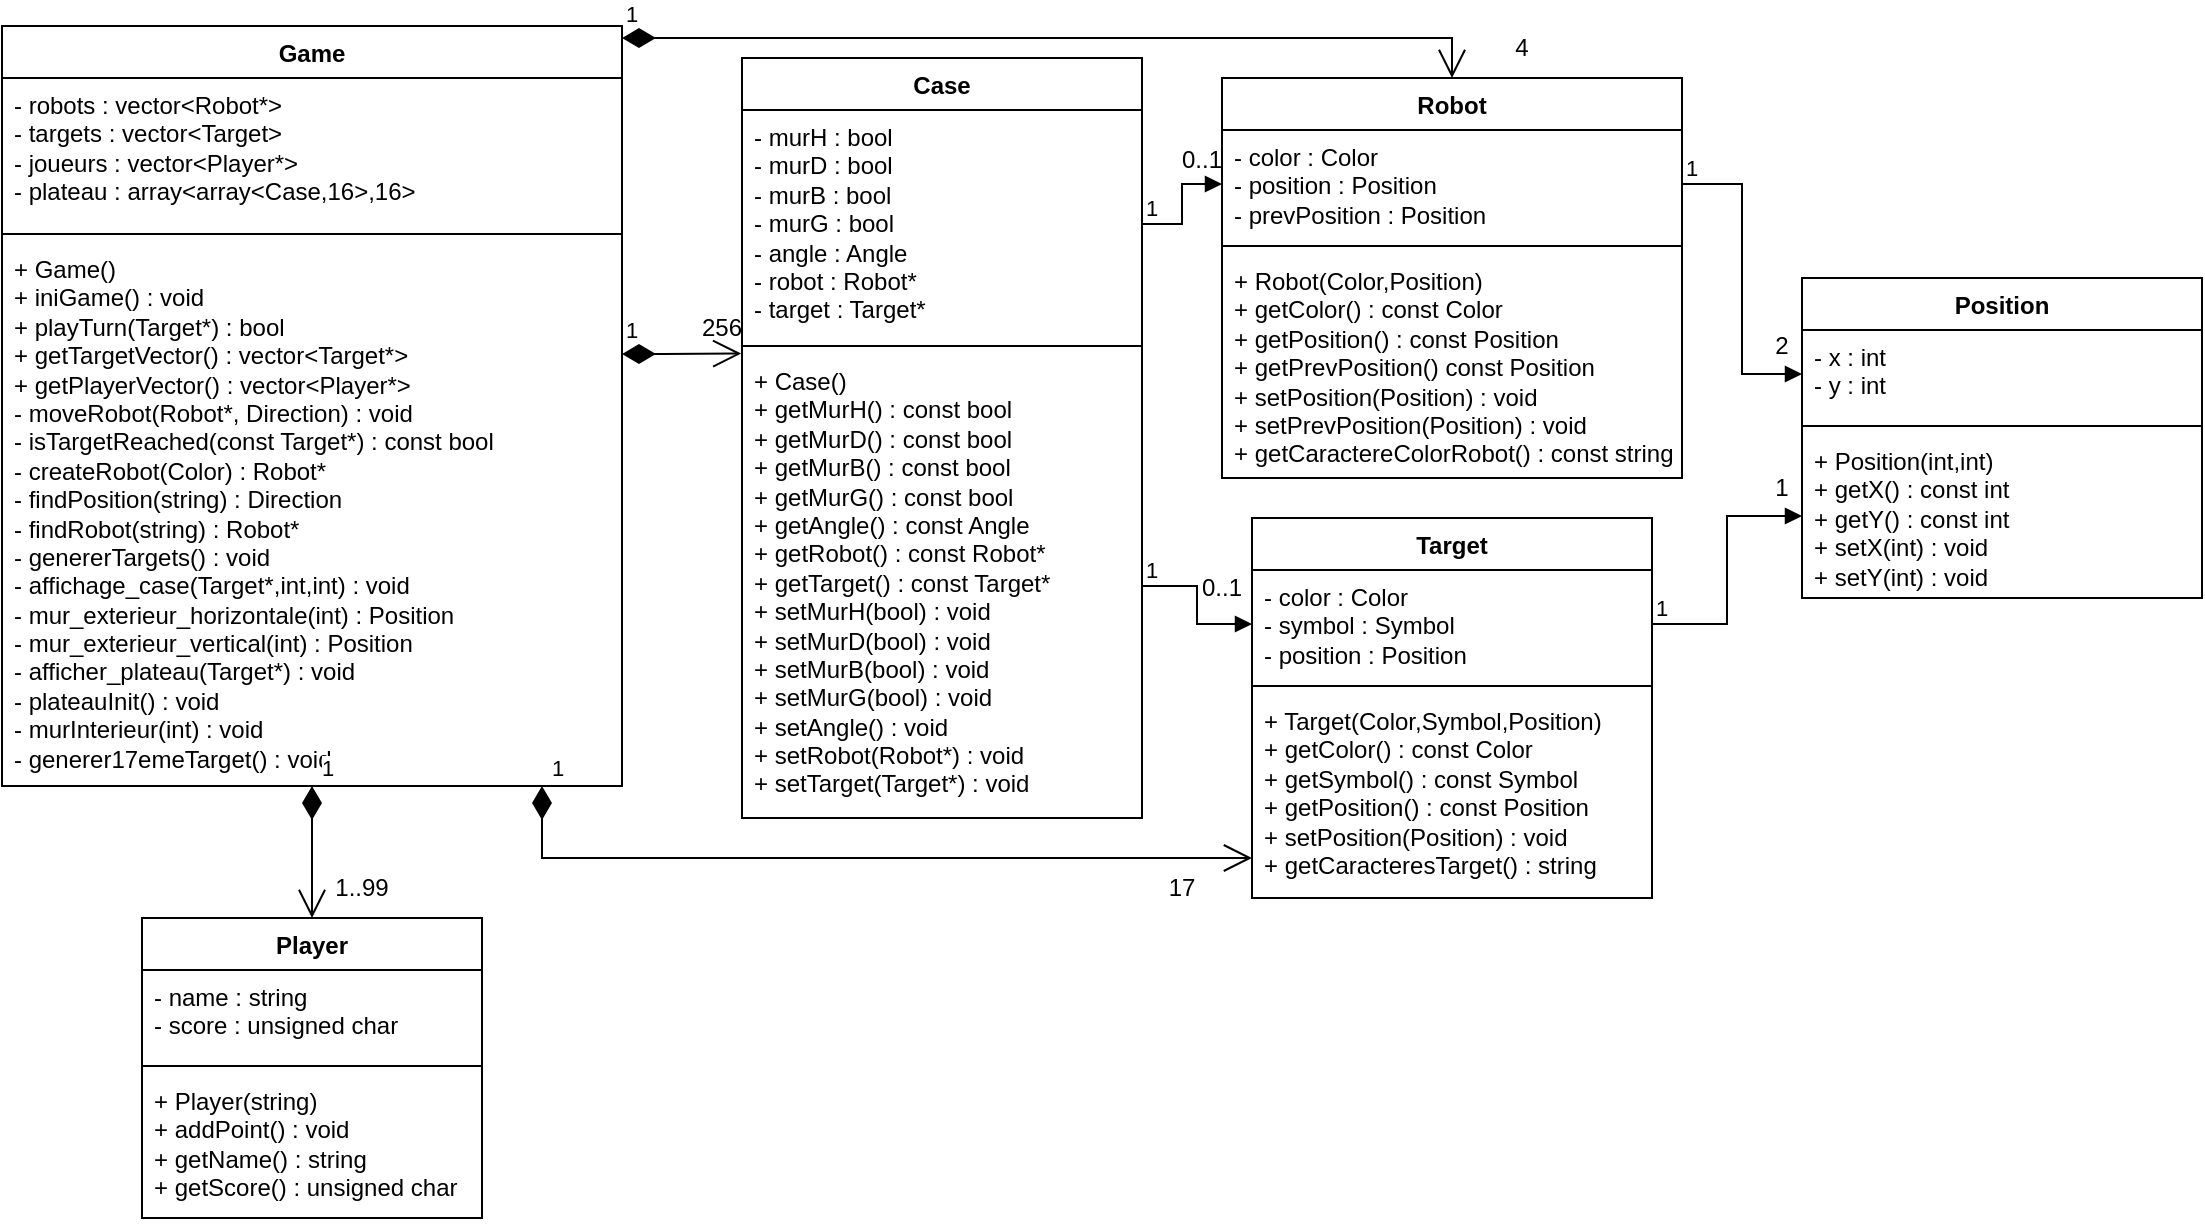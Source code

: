 <mxfile version="21.4.0" type="google">
  <diagram id="C5RBs43oDa-KdzZeNtuy" name="Page-1">
    <mxGraphModel grid="1" page="1" gridSize="10" guides="1" tooltips="1" connect="1" arrows="1" fold="1" pageScale="1" pageWidth="1169" pageHeight="827" math="0" shadow="0">
      <root>
        <mxCell id="WIyWlLk6GJQsqaUBKTNV-0" />
        <mxCell id="WIyWlLk6GJQsqaUBKTNV-1" parent="WIyWlLk6GJQsqaUBKTNV-0" />
        <mxCell id="MobqElanT4u2bh0McmPY-1" value="Robot" style="swimlane;fontStyle=1;align=center;verticalAlign=top;childLayout=stackLayout;horizontal=1;startSize=26;horizontalStack=0;resizeParent=1;resizeParentMax=0;resizeLast=0;collapsible=1;marginBottom=0;whiteSpace=wrap;html=1;" vertex="1" parent="WIyWlLk6GJQsqaUBKTNV-1">
          <mxGeometry x="620" y="50" width="230" height="200" as="geometry" />
        </mxCell>
        <mxCell id="MobqElanT4u2bh0McmPY-2" value="&lt;div&gt;- color : Color&lt;br&gt;&lt;/div&gt;&lt;div&gt;- position : Position&lt;br&gt;&lt;/div&gt;&lt;div&gt;- prevPosition : Position&lt;br&gt;&lt;/div&gt;" style="text;strokeColor=none;fillColor=none;align=left;verticalAlign=top;spacingLeft=4;spacingRight=4;overflow=hidden;rotatable=0;points=[[0,0.5],[1,0.5]];portConstraint=eastwest;whiteSpace=wrap;html=1;" vertex="1" parent="MobqElanT4u2bh0McmPY-1">
          <mxGeometry y="26" width="230" height="54" as="geometry" />
        </mxCell>
        <mxCell id="MobqElanT4u2bh0McmPY-3" value="" style="line;strokeWidth=1;fillColor=none;align=left;verticalAlign=middle;spacingTop=-1;spacingLeft=3;spacingRight=3;rotatable=0;labelPosition=right;points=[];portConstraint=eastwest;strokeColor=inherit;" vertex="1" parent="MobqElanT4u2bh0McmPY-1">
          <mxGeometry y="80" width="230" height="8" as="geometry" />
        </mxCell>
        <mxCell id="MobqElanT4u2bh0McmPY-4" value="&lt;div&gt;+ Robot(Color,Position)&lt;/div&gt;&lt;div&gt;+ getColor() : const Color&lt;/div&gt;&lt;div&gt;+ getPosition() : const Position&lt;/div&gt;&lt;div&gt;+ getPrevPosition() const Position&lt;br&gt;&lt;/div&gt;&lt;div&gt;+ setPosition(Position) : void&lt;/div&gt;&lt;div&gt;+ setPrevPosition(Position) : void&lt;/div&gt;&lt;div&gt;+ getCaractereColorRobot() : const string&lt;br&gt;&lt;/div&gt;" style="text;strokeColor=none;fillColor=none;align=left;verticalAlign=top;spacingLeft=4;spacingRight=4;overflow=hidden;rotatable=0;points=[[0,0.5],[1,0.5]];portConstraint=eastwest;whiteSpace=wrap;html=1;" vertex="1" parent="MobqElanT4u2bh0McmPY-1">
          <mxGeometry y="88" width="230" height="112" as="geometry" />
        </mxCell>
        <mxCell id="MobqElanT4u2bh0McmPY-10" value="Target" style="swimlane;fontStyle=1;align=center;verticalAlign=top;childLayout=stackLayout;horizontal=1;startSize=26;horizontalStack=0;resizeParent=1;resizeParentMax=0;resizeLast=0;collapsible=1;marginBottom=0;whiteSpace=wrap;html=1;" vertex="1" parent="WIyWlLk6GJQsqaUBKTNV-1">
          <mxGeometry x="635" y="270" width="200" height="190" as="geometry" />
        </mxCell>
        <mxCell id="MobqElanT4u2bh0McmPY-11" value="&lt;div&gt;- color : Color&lt;br&gt;&lt;/div&gt;&lt;div&gt;- symbol : Symbol&lt;br&gt;&lt;/div&gt;&lt;div&gt;- position : Position&lt;br&gt;&lt;/div&gt;" style="text;strokeColor=none;fillColor=none;align=left;verticalAlign=top;spacingLeft=4;spacingRight=4;overflow=hidden;rotatable=0;points=[[0,0.5],[1,0.5]];portConstraint=eastwest;whiteSpace=wrap;html=1;" vertex="1" parent="MobqElanT4u2bh0McmPY-10">
          <mxGeometry y="26" width="200" height="54" as="geometry" />
        </mxCell>
        <mxCell id="MobqElanT4u2bh0McmPY-12" value="" style="line;strokeWidth=1;fillColor=none;align=left;verticalAlign=middle;spacingTop=-1;spacingLeft=3;spacingRight=3;rotatable=0;labelPosition=right;points=[];portConstraint=eastwest;strokeColor=inherit;" vertex="1" parent="MobqElanT4u2bh0McmPY-10">
          <mxGeometry y="80" width="200" height="8" as="geometry" />
        </mxCell>
        <mxCell id="MobqElanT4u2bh0McmPY-13" value="&lt;div&gt;+ Target(Color,Symbol,Position)&lt;br&gt;&lt;/div&gt;&lt;div&gt;+ getColor() : const Color&lt;br&gt;&lt;/div&gt;&lt;div&gt;+ getSymbol() : const Symbol&lt;/div&gt;&lt;div&gt;+ getPosition() : const Position&lt;/div&gt;&lt;div&gt;+ setPosition(Position) : void&lt;/div&gt;&lt;div&gt;+ getCaracteresTarget() : string&lt;br&gt;&lt;/div&gt;" style="text;strokeColor=none;fillColor=none;align=left;verticalAlign=top;spacingLeft=4;spacingRight=4;overflow=hidden;rotatable=0;points=[[0,0.5],[1,0.5]];portConstraint=eastwest;whiteSpace=wrap;html=1;" vertex="1" parent="MobqElanT4u2bh0McmPY-10">
          <mxGeometry y="88" width="200" height="102" as="geometry" />
        </mxCell>
        <mxCell id="ry7El4SxuFe_SCfdZ8RD-0" value="Player" style="swimlane;fontStyle=1;align=center;verticalAlign=top;childLayout=stackLayout;horizontal=1;startSize=26;horizontalStack=0;resizeParent=1;resizeParentMax=0;resizeLast=0;collapsible=1;marginBottom=0;whiteSpace=wrap;html=1;" vertex="1" parent="WIyWlLk6GJQsqaUBKTNV-1">
          <mxGeometry x="80" y="470" width="170" height="150" as="geometry" />
        </mxCell>
        <mxCell id="ry7El4SxuFe_SCfdZ8RD-1" value="&lt;div&gt;- name : string&lt;br&gt;&lt;/div&gt;&lt;div&gt;- score : unsigned char&lt;/div&gt;" style="text;strokeColor=none;fillColor=none;align=left;verticalAlign=top;spacingLeft=4;spacingRight=4;overflow=hidden;rotatable=0;points=[[0,0.5],[1,0.5]];portConstraint=eastwest;whiteSpace=wrap;html=1;" vertex="1" parent="ry7El4SxuFe_SCfdZ8RD-0">
          <mxGeometry y="26" width="170" height="44" as="geometry" />
        </mxCell>
        <mxCell id="ry7El4SxuFe_SCfdZ8RD-2" value="" style="line;strokeWidth=1;fillColor=none;align=left;verticalAlign=middle;spacingTop=-1;spacingLeft=3;spacingRight=3;rotatable=0;labelPosition=right;points=[];portConstraint=eastwest;strokeColor=inherit;" vertex="1" parent="ry7El4SxuFe_SCfdZ8RD-0">
          <mxGeometry y="70" width="170" height="8" as="geometry" />
        </mxCell>
        <mxCell id="ry7El4SxuFe_SCfdZ8RD-3" value="&lt;div&gt;+ Player(string)&lt;br&gt;&lt;/div&gt;&lt;div&gt;+ addPoint() : void&lt;/div&gt;&lt;div&gt;+ getName() : string&lt;br&gt;&lt;/div&gt;&lt;div&gt;+ getScore() : unsigned char&lt;/div&gt;" style="text;strokeColor=none;fillColor=none;align=left;verticalAlign=top;spacingLeft=4;spacingRight=4;overflow=hidden;rotatable=0;points=[[0,0.5],[1,0.5]];portConstraint=eastwest;whiteSpace=wrap;html=1;" vertex="1" parent="ry7El4SxuFe_SCfdZ8RD-0">
          <mxGeometry y="78" width="170" height="72" as="geometry" />
        </mxCell>
        <mxCell id="ZWldEJ41fTnFAPUbfyZl-0" value="Case" style="swimlane;fontStyle=1;align=center;verticalAlign=top;childLayout=stackLayout;horizontal=1;startSize=26;horizontalStack=0;resizeParent=1;resizeParentMax=0;resizeLast=0;collapsible=1;marginBottom=0;whiteSpace=wrap;html=1;" vertex="1" parent="WIyWlLk6GJQsqaUBKTNV-1">
          <mxGeometry x="380" y="40" width="200" height="380" as="geometry" />
        </mxCell>
        <mxCell id="ZWldEJ41fTnFAPUbfyZl-1" value="&lt;div&gt;- murH : bool&lt;/div&gt;&lt;div&gt;- murD : bool&lt;/div&gt;&lt;div&gt;- murB : bool&lt;/div&gt;&lt;div&gt;- murG : bool&lt;/div&gt;&lt;div&gt;- angle : Angle&lt;br&gt;&lt;/div&gt;&lt;div&gt;- robot : Robot*&lt;br&gt;&lt;/div&gt;&lt;div&gt;- target : Target*&lt;br&gt;&lt;/div&gt;" style="text;strokeColor=none;fillColor=none;align=left;verticalAlign=top;spacingLeft=4;spacingRight=4;overflow=hidden;rotatable=0;points=[[0,0.5],[1,0.5]];portConstraint=eastwest;whiteSpace=wrap;html=1;" vertex="1" parent="ZWldEJ41fTnFAPUbfyZl-0">
          <mxGeometry y="26" width="200" height="114" as="geometry" />
        </mxCell>
        <mxCell id="ZWldEJ41fTnFAPUbfyZl-2" value="" style="line;strokeWidth=1;fillColor=none;align=left;verticalAlign=middle;spacingTop=-1;spacingLeft=3;spacingRight=3;rotatable=0;labelPosition=right;points=[];portConstraint=eastwest;strokeColor=inherit;" vertex="1" parent="ZWldEJ41fTnFAPUbfyZl-0">
          <mxGeometry y="140" width="200" height="8" as="geometry" />
        </mxCell>
        <mxCell id="ZWldEJ41fTnFAPUbfyZl-3" value="&lt;div&gt;+ Case()&lt;br&gt;&lt;/div&gt;&lt;div&gt;+ getMurH() : const bool&lt;/div&gt;&lt;div&gt;+ getMurD() : const bool&lt;/div&gt;&lt;div&gt;+ getMurB() : const bool&lt;/div&gt;&lt;div&gt;+ getMurG() : const bool&lt;br&gt;&lt;/div&gt;&lt;div&gt;+ getAngle() : const Angle&lt;/div&gt;&lt;div&gt;+ getRobot() : const Robot*&lt;/div&gt;&lt;div&gt;+ getTarget() : const Target*&lt;/div&gt;&lt;div&gt;+ setMurH(bool) : void&lt;/div&gt;&lt;div&gt;+ setMurD(bool) : void&lt;/div&gt;&lt;div&gt;+ setMurB(bool) : void&lt;/div&gt;&lt;div&gt;+ setMurG(bool) : void&lt;/div&gt;&lt;div&gt;+ setAngle() : void&lt;/div&gt;&lt;div&gt;+ setRobot(Robot*) : void&lt;/div&gt;&lt;div&gt;+ setTarget(Target*) : void&lt;br&gt;&lt;/div&gt;" style="text;strokeColor=none;fillColor=none;align=left;verticalAlign=top;spacingLeft=4;spacingRight=4;overflow=hidden;rotatable=0;points=[[0,0.5],[1,0.5]];portConstraint=eastwest;whiteSpace=wrap;html=1;" vertex="1" parent="ZWldEJ41fTnFAPUbfyZl-0">
          <mxGeometry y="148" width="200" height="232" as="geometry" />
        </mxCell>
        <mxCell id="ZWldEJ41fTnFAPUbfyZl-4" value="Position" style="swimlane;fontStyle=1;align=center;verticalAlign=top;childLayout=stackLayout;horizontal=1;startSize=26;horizontalStack=0;resizeParent=1;resizeParentMax=0;resizeLast=0;collapsible=1;marginBottom=0;whiteSpace=wrap;html=1;" vertex="1" parent="WIyWlLk6GJQsqaUBKTNV-1">
          <mxGeometry x="910" y="150" width="200" height="160" as="geometry" />
        </mxCell>
        <mxCell id="ZWldEJ41fTnFAPUbfyZl-5" value="&lt;div&gt;- x : int&lt;br&gt;&lt;/div&gt;&lt;div&gt;- y : int&lt;br&gt;&lt;/div&gt;" style="text;strokeColor=none;fillColor=none;align=left;verticalAlign=top;spacingLeft=4;spacingRight=4;overflow=hidden;rotatable=0;points=[[0,0.5],[1,0.5]];portConstraint=eastwest;whiteSpace=wrap;html=1;" vertex="1" parent="ZWldEJ41fTnFAPUbfyZl-4">
          <mxGeometry y="26" width="200" height="44" as="geometry" />
        </mxCell>
        <mxCell id="ZWldEJ41fTnFAPUbfyZl-6" value="" style="line;strokeWidth=1;fillColor=none;align=left;verticalAlign=middle;spacingTop=-1;spacingLeft=3;spacingRight=3;rotatable=0;labelPosition=right;points=[];portConstraint=eastwest;strokeColor=inherit;" vertex="1" parent="ZWldEJ41fTnFAPUbfyZl-4">
          <mxGeometry y="70" width="200" height="8" as="geometry" />
        </mxCell>
        <mxCell id="ZWldEJ41fTnFAPUbfyZl-7" value="&lt;div&gt;+ Position(int,int)&lt;br&gt;&lt;/div&gt;&lt;div&gt;+ getX() : const int&lt;br&gt;&lt;/div&gt;&lt;div&gt;+ getY() : const int&lt;/div&gt;&lt;div&gt;+ setX(int) : void&lt;/div&gt;&lt;div&gt;+ setY(int) : void&lt;br&gt;&lt;/div&gt;" style="text;strokeColor=none;fillColor=none;align=left;verticalAlign=top;spacingLeft=4;spacingRight=4;overflow=hidden;rotatable=0;points=[[0,0.5],[1,0.5]];portConstraint=eastwest;whiteSpace=wrap;html=1;" vertex="1" parent="ZWldEJ41fTnFAPUbfyZl-4">
          <mxGeometry y="78" width="200" height="82" as="geometry" />
        </mxCell>
        <mxCell id="ZWldEJ41fTnFAPUbfyZl-8" value="Game" style="swimlane;fontStyle=1;align=center;verticalAlign=top;childLayout=stackLayout;horizontal=1;startSize=26;horizontalStack=0;resizeParent=1;resizeParentMax=0;resizeLast=0;collapsible=1;marginBottom=0;whiteSpace=wrap;html=1;" vertex="1" parent="WIyWlLk6GJQsqaUBKTNV-1">
          <mxGeometry x="10" y="24" width="310" height="380" as="geometry" />
        </mxCell>
        <mxCell id="ZWldEJ41fTnFAPUbfyZl-9" value="&lt;div&gt;- robots : vector&amp;lt;Robot*&amp;gt;&lt;br&gt;&lt;/div&gt;&lt;div&gt;- targets : vector&amp;lt;Target&amp;gt;&lt;br&gt;&lt;/div&gt;&lt;div&gt;- joueurs : vector&amp;lt;Player*&amp;gt;&lt;br&gt;&lt;/div&gt;&lt;div&gt;- plateau : array&amp;lt;array&amp;lt;Case,16&amp;gt;,16&amp;gt;&lt;/div&gt;" style="text;strokeColor=none;fillColor=none;align=left;verticalAlign=top;spacingLeft=4;spacingRight=4;overflow=hidden;rotatable=0;points=[[0,0.5],[1,0.5]];portConstraint=eastwest;whiteSpace=wrap;html=1;" vertex="1" parent="ZWldEJ41fTnFAPUbfyZl-8">
          <mxGeometry y="26" width="310" height="74" as="geometry" />
        </mxCell>
        <mxCell id="ZWldEJ41fTnFAPUbfyZl-10" value="" style="line;strokeWidth=1;fillColor=none;align=left;verticalAlign=middle;spacingTop=-1;spacingLeft=3;spacingRight=3;rotatable=0;labelPosition=right;points=[];portConstraint=eastwest;strokeColor=inherit;" vertex="1" parent="ZWldEJ41fTnFAPUbfyZl-8">
          <mxGeometry y="100" width="310" height="8" as="geometry" />
        </mxCell>
        <mxCell id="ZWldEJ41fTnFAPUbfyZl-11" value="&lt;div&gt;+ Game()&lt;br&gt;&lt;/div&gt;&lt;div&gt;+ iniGame() : void&lt;br&gt;&lt;/div&gt;&lt;div&gt;+ playTurn(Target*) : bool&lt;/div&gt;&lt;div&gt;+ getTargetVector() : vector&amp;lt;Target*&amp;gt;&lt;/div&gt;&lt;div&gt;+ getPlayerVector() : vector&amp;lt;Player*&amp;gt;&lt;br&gt;&lt;/div&gt;&lt;div&gt;- moveRobot(Robot*, Direction) : void&lt;/div&gt;&lt;div&gt;- isTargetReached(const Target*) : const bool&lt;/div&gt;&lt;div&gt;- createRobot(Color) : Robot*&lt;br&gt;&lt;/div&gt;&lt;div&gt;- findPosition(string) : Direction&lt;/div&gt;&lt;div&gt;- findRobot(string) : Robot*&lt;/div&gt;&lt;div&gt;- genererTargets() : void&lt;/div&gt;&lt;div&gt;- affichage_case(Target*,int,int) : void&lt;/div&gt;&lt;div&gt;- mur_exterieur_horizontale(int) : Position&lt;/div&gt;&lt;div&gt;- mur_exterieur_vertical(int) : Position&lt;/div&gt;&lt;div&gt;- afficher_plateau(Target*) : void&lt;/div&gt;&lt;div&gt;- plateauInit() : void&lt;/div&gt;&lt;div&gt;- murInterieur(int) : void&lt;/div&gt;&lt;div&gt;- generer17emeTarget() : void&lt;br&gt;&lt;/div&gt;" style="text;strokeColor=none;fillColor=none;align=left;verticalAlign=top;spacingLeft=4;spacingRight=4;overflow=hidden;rotatable=0;points=[[0,0.5],[1,0.5]];portConstraint=eastwest;whiteSpace=wrap;html=1;" vertex="1" parent="ZWldEJ41fTnFAPUbfyZl-8">
          <mxGeometry y="108" width="310" height="272" as="geometry" />
        </mxCell>
        <mxCell id="ZWldEJ41fTnFAPUbfyZl-12" value="1" style="endArrow=open;html=1;endSize=12;startArrow=diamondThin;startSize=14;startFill=1;edgeStyle=orthogonalEdgeStyle;align=left;verticalAlign=bottom;rounded=0;entryX=0.5;entryY=0;entryDx=0;entryDy=0;" edge="1" parent="WIyWlLk6GJQsqaUBKTNV-1" source="ZWldEJ41fTnFAPUbfyZl-8" target="MobqElanT4u2bh0McmPY-1">
          <mxGeometry x="-1" y="3" relative="1" as="geometry">
            <mxPoint x="520" y="310" as="sourcePoint" />
            <mxPoint x="680" y="310" as="targetPoint" />
            <Array as="points">
              <mxPoint x="735" y="30" />
            </Array>
          </mxGeometry>
        </mxCell>
        <mxCell id="ZWldEJ41fTnFAPUbfyZl-14" value="4" style="text;html=1;strokeColor=none;fillColor=none;align=center;verticalAlign=middle;whiteSpace=wrap;rounded=0;" vertex="1" parent="WIyWlLk6GJQsqaUBKTNV-1">
          <mxGeometry x="740" y="20" width="60" height="30" as="geometry" />
        </mxCell>
        <mxCell id="ZWldEJ41fTnFAPUbfyZl-15" value="1" style="endArrow=open;html=1;endSize=12;startArrow=diamondThin;startSize=14;startFill=1;edgeStyle=orthogonalEdgeStyle;align=left;verticalAlign=bottom;rounded=0;" edge="1" parent="WIyWlLk6GJQsqaUBKTNV-1" source="ZWldEJ41fTnFAPUbfyZl-8" target="MobqElanT4u2bh0McmPY-10">
          <mxGeometry x="-1" y="3" relative="1" as="geometry">
            <mxPoint x="520" y="250" as="sourcePoint" />
            <mxPoint x="600" y="440" as="targetPoint" />
            <Array as="points">
              <mxPoint x="280" y="440" />
              <mxPoint x="735" y="440" />
            </Array>
          </mxGeometry>
        </mxCell>
        <mxCell id="ZWldEJ41fTnFAPUbfyZl-20" value="17" style="text;html=1;strokeColor=none;fillColor=none;align=center;verticalAlign=middle;whiteSpace=wrap;rounded=0;" vertex="1" parent="WIyWlLk6GJQsqaUBKTNV-1">
          <mxGeometry x="570" y="440" width="60" height="30" as="geometry" />
        </mxCell>
        <mxCell id="ZWldEJ41fTnFAPUbfyZl-21" value="1" style="endArrow=open;html=1;endSize=12;startArrow=diamondThin;startSize=14;startFill=1;edgeStyle=orthogonalEdgeStyle;align=left;verticalAlign=bottom;rounded=0;" edge="1" parent="WIyWlLk6GJQsqaUBKTNV-1" source="ZWldEJ41fTnFAPUbfyZl-8" target="ry7El4SxuFe_SCfdZ8RD-0">
          <mxGeometry x="-1" y="3" relative="1" as="geometry">
            <mxPoint x="520" y="250" as="sourcePoint" />
            <mxPoint x="680" y="250" as="targetPoint" />
          </mxGeometry>
        </mxCell>
        <mxCell id="ZWldEJ41fTnFAPUbfyZl-22" value="1..99" style="text;html=1;strokeColor=none;fillColor=none;align=center;verticalAlign=middle;whiteSpace=wrap;rounded=0;" vertex="1" parent="WIyWlLk6GJQsqaUBKTNV-1">
          <mxGeometry x="160" y="440" width="60" height="30" as="geometry" />
        </mxCell>
        <mxCell id="ZWldEJ41fTnFAPUbfyZl-23" value="1" style="endArrow=open;html=1;endSize=12;startArrow=diamondThin;startSize=14;startFill=1;edgeStyle=orthogonalEdgeStyle;align=left;verticalAlign=bottom;rounded=0;entryX=-0.002;entryY=-0.001;entryDx=0;entryDy=0;entryPerimeter=0;" edge="1" parent="WIyWlLk6GJQsqaUBKTNV-1" source="ZWldEJ41fTnFAPUbfyZl-8" target="ZWldEJ41fTnFAPUbfyZl-3">
          <mxGeometry x="-1" y="3" relative="1" as="geometry">
            <mxPoint x="520" y="250" as="sourcePoint" />
            <mxPoint x="680" y="250" as="targetPoint" />
            <Array as="points">
              <mxPoint x="340" y="188" />
              <mxPoint x="340" y="188" />
            </Array>
          </mxGeometry>
        </mxCell>
        <mxCell id="ZWldEJ41fTnFAPUbfyZl-26" value="256" style="text;html=1;strokeColor=none;fillColor=none;align=center;verticalAlign=middle;whiteSpace=wrap;rounded=0;" vertex="1" parent="WIyWlLk6GJQsqaUBKTNV-1">
          <mxGeometry x="340" y="160" width="60" height="30" as="geometry" />
        </mxCell>
        <mxCell id="ZWldEJ41fTnFAPUbfyZl-27" value="" style="endArrow=block;endFill=1;html=1;edgeStyle=orthogonalEdgeStyle;align=left;verticalAlign=top;rounded=0;exitX=1;exitY=0.5;exitDx=0;exitDy=0;entryX=0;entryY=0.5;entryDx=0;entryDy=0;" edge="1" parent="WIyWlLk6GJQsqaUBKTNV-1" source="ZWldEJ41fTnFAPUbfyZl-3" target="MobqElanT4u2bh0McmPY-11">
          <mxGeometry x="-1" relative="1" as="geometry">
            <mxPoint x="340" y="490" as="sourcePoint" />
            <mxPoint x="500" y="490" as="targetPoint" />
          </mxGeometry>
        </mxCell>
        <mxCell id="ZWldEJ41fTnFAPUbfyZl-28" value="1" style="edgeLabel;resizable=0;html=1;align=left;verticalAlign=bottom;" connectable="0" vertex="1" parent="ZWldEJ41fTnFAPUbfyZl-27">
          <mxGeometry x="-1" relative="1" as="geometry" />
        </mxCell>
        <mxCell id="ZWldEJ41fTnFAPUbfyZl-29" value="0..1" style="text;html=1;strokeColor=none;fillColor=none;align=center;verticalAlign=middle;whiteSpace=wrap;rounded=0;" vertex="1" parent="WIyWlLk6GJQsqaUBKTNV-1">
          <mxGeometry x="590" y="290" width="60" height="30" as="geometry" />
        </mxCell>
        <mxCell id="ZWldEJ41fTnFAPUbfyZl-30" value="" style="endArrow=block;endFill=1;html=1;edgeStyle=orthogonalEdgeStyle;align=left;verticalAlign=top;rounded=0;exitX=1;exitY=0.5;exitDx=0;exitDy=0;entryX=0;entryY=0.5;entryDx=0;entryDy=0;" edge="1" parent="WIyWlLk6GJQsqaUBKTNV-1" source="ZWldEJ41fTnFAPUbfyZl-1" target="MobqElanT4u2bh0McmPY-2">
          <mxGeometry x="-1" relative="1" as="geometry">
            <mxPoint x="520" y="250" as="sourcePoint" />
            <mxPoint x="680" y="250" as="targetPoint" />
          </mxGeometry>
        </mxCell>
        <mxCell id="ZWldEJ41fTnFAPUbfyZl-31" value="1" style="edgeLabel;resizable=0;html=1;align=left;verticalAlign=bottom;" connectable="0" vertex="1" parent="ZWldEJ41fTnFAPUbfyZl-30">
          <mxGeometry x="-1" relative="1" as="geometry" />
        </mxCell>
        <mxCell id="ZWldEJ41fTnFAPUbfyZl-32" value="0..1" style="text;html=1;strokeColor=none;fillColor=none;align=center;verticalAlign=middle;whiteSpace=wrap;rounded=0;" vertex="1" parent="WIyWlLk6GJQsqaUBKTNV-1">
          <mxGeometry x="580" y="76" width="60" height="30" as="geometry" />
        </mxCell>
        <mxCell id="ZWldEJ41fTnFAPUbfyZl-33" value="" style="endArrow=block;endFill=1;html=1;edgeStyle=orthogonalEdgeStyle;align=left;verticalAlign=top;rounded=0;exitX=1;exitY=0.5;exitDx=0;exitDy=0;entryX=0;entryY=0.5;entryDx=0;entryDy=0;" edge="1" parent="WIyWlLk6GJQsqaUBKTNV-1" source="MobqElanT4u2bh0McmPY-11" target="ZWldEJ41fTnFAPUbfyZl-7">
          <mxGeometry x="-1" relative="1" as="geometry">
            <mxPoint x="970" y="360" as="sourcePoint" />
            <mxPoint x="1130" y="360" as="targetPoint" />
          </mxGeometry>
        </mxCell>
        <mxCell id="ZWldEJ41fTnFAPUbfyZl-34" value="1" style="edgeLabel;resizable=0;html=1;align=left;verticalAlign=bottom;" connectable="0" vertex="1" parent="ZWldEJ41fTnFAPUbfyZl-33">
          <mxGeometry x="-1" relative="1" as="geometry" />
        </mxCell>
        <mxCell id="ZWldEJ41fTnFAPUbfyZl-35" value="" style="endArrow=block;endFill=1;html=1;edgeStyle=orthogonalEdgeStyle;align=left;verticalAlign=top;rounded=0;exitX=1;exitY=0.5;exitDx=0;exitDy=0;entryX=0;entryY=0.5;entryDx=0;entryDy=0;" edge="1" parent="WIyWlLk6GJQsqaUBKTNV-1" source="MobqElanT4u2bh0McmPY-2" target="ZWldEJ41fTnFAPUbfyZl-5">
          <mxGeometry x="-1" relative="1" as="geometry">
            <mxPoint x="920" y="60" as="sourcePoint" />
            <mxPoint x="1080" y="60" as="targetPoint" />
          </mxGeometry>
        </mxCell>
        <mxCell id="ZWldEJ41fTnFAPUbfyZl-36" value="1" style="edgeLabel;resizable=0;html=1;align=left;verticalAlign=bottom;" connectable="0" vertex="1" parent="ZWldEJ41fTnFAPUbfyZl-35">
          <mxGeometry x="-1" relative="1" as="geometry" />
        </mxCell>
        <mxCell id="ZWldEJ41fTnFAPUbfyZl-37" value="2" style="text;html=1;strokeColor=none;fillColor=none;align=center;verticalAlign=middle;whiteSpace=wrap;rounded=0;" vertex="1" parent="WIyWlLk6GJQsqaUBKTNV-1">
          <mxGeometry x="870" y="169" width="60" height="30" as="geometry" />
        </mxCell>
        <mxCell id="ZWldEJ41fTnFAPUbfyZl-38" value="1" style="text;html=1;strokeColor=none;fillColor=none;align=center;verticalAlign=middle;whiteSpace=wrap;rounded=0;" vertex="1" parent="WIyWlLk6GJQsqaUBKTNV-1">
          <mxGeometry x="870" y="240" width="60" height="30" as="geometry" />
        </mxCell>
      </root>
    </mxGraphModel>
  </diagram>
</mxfile>
